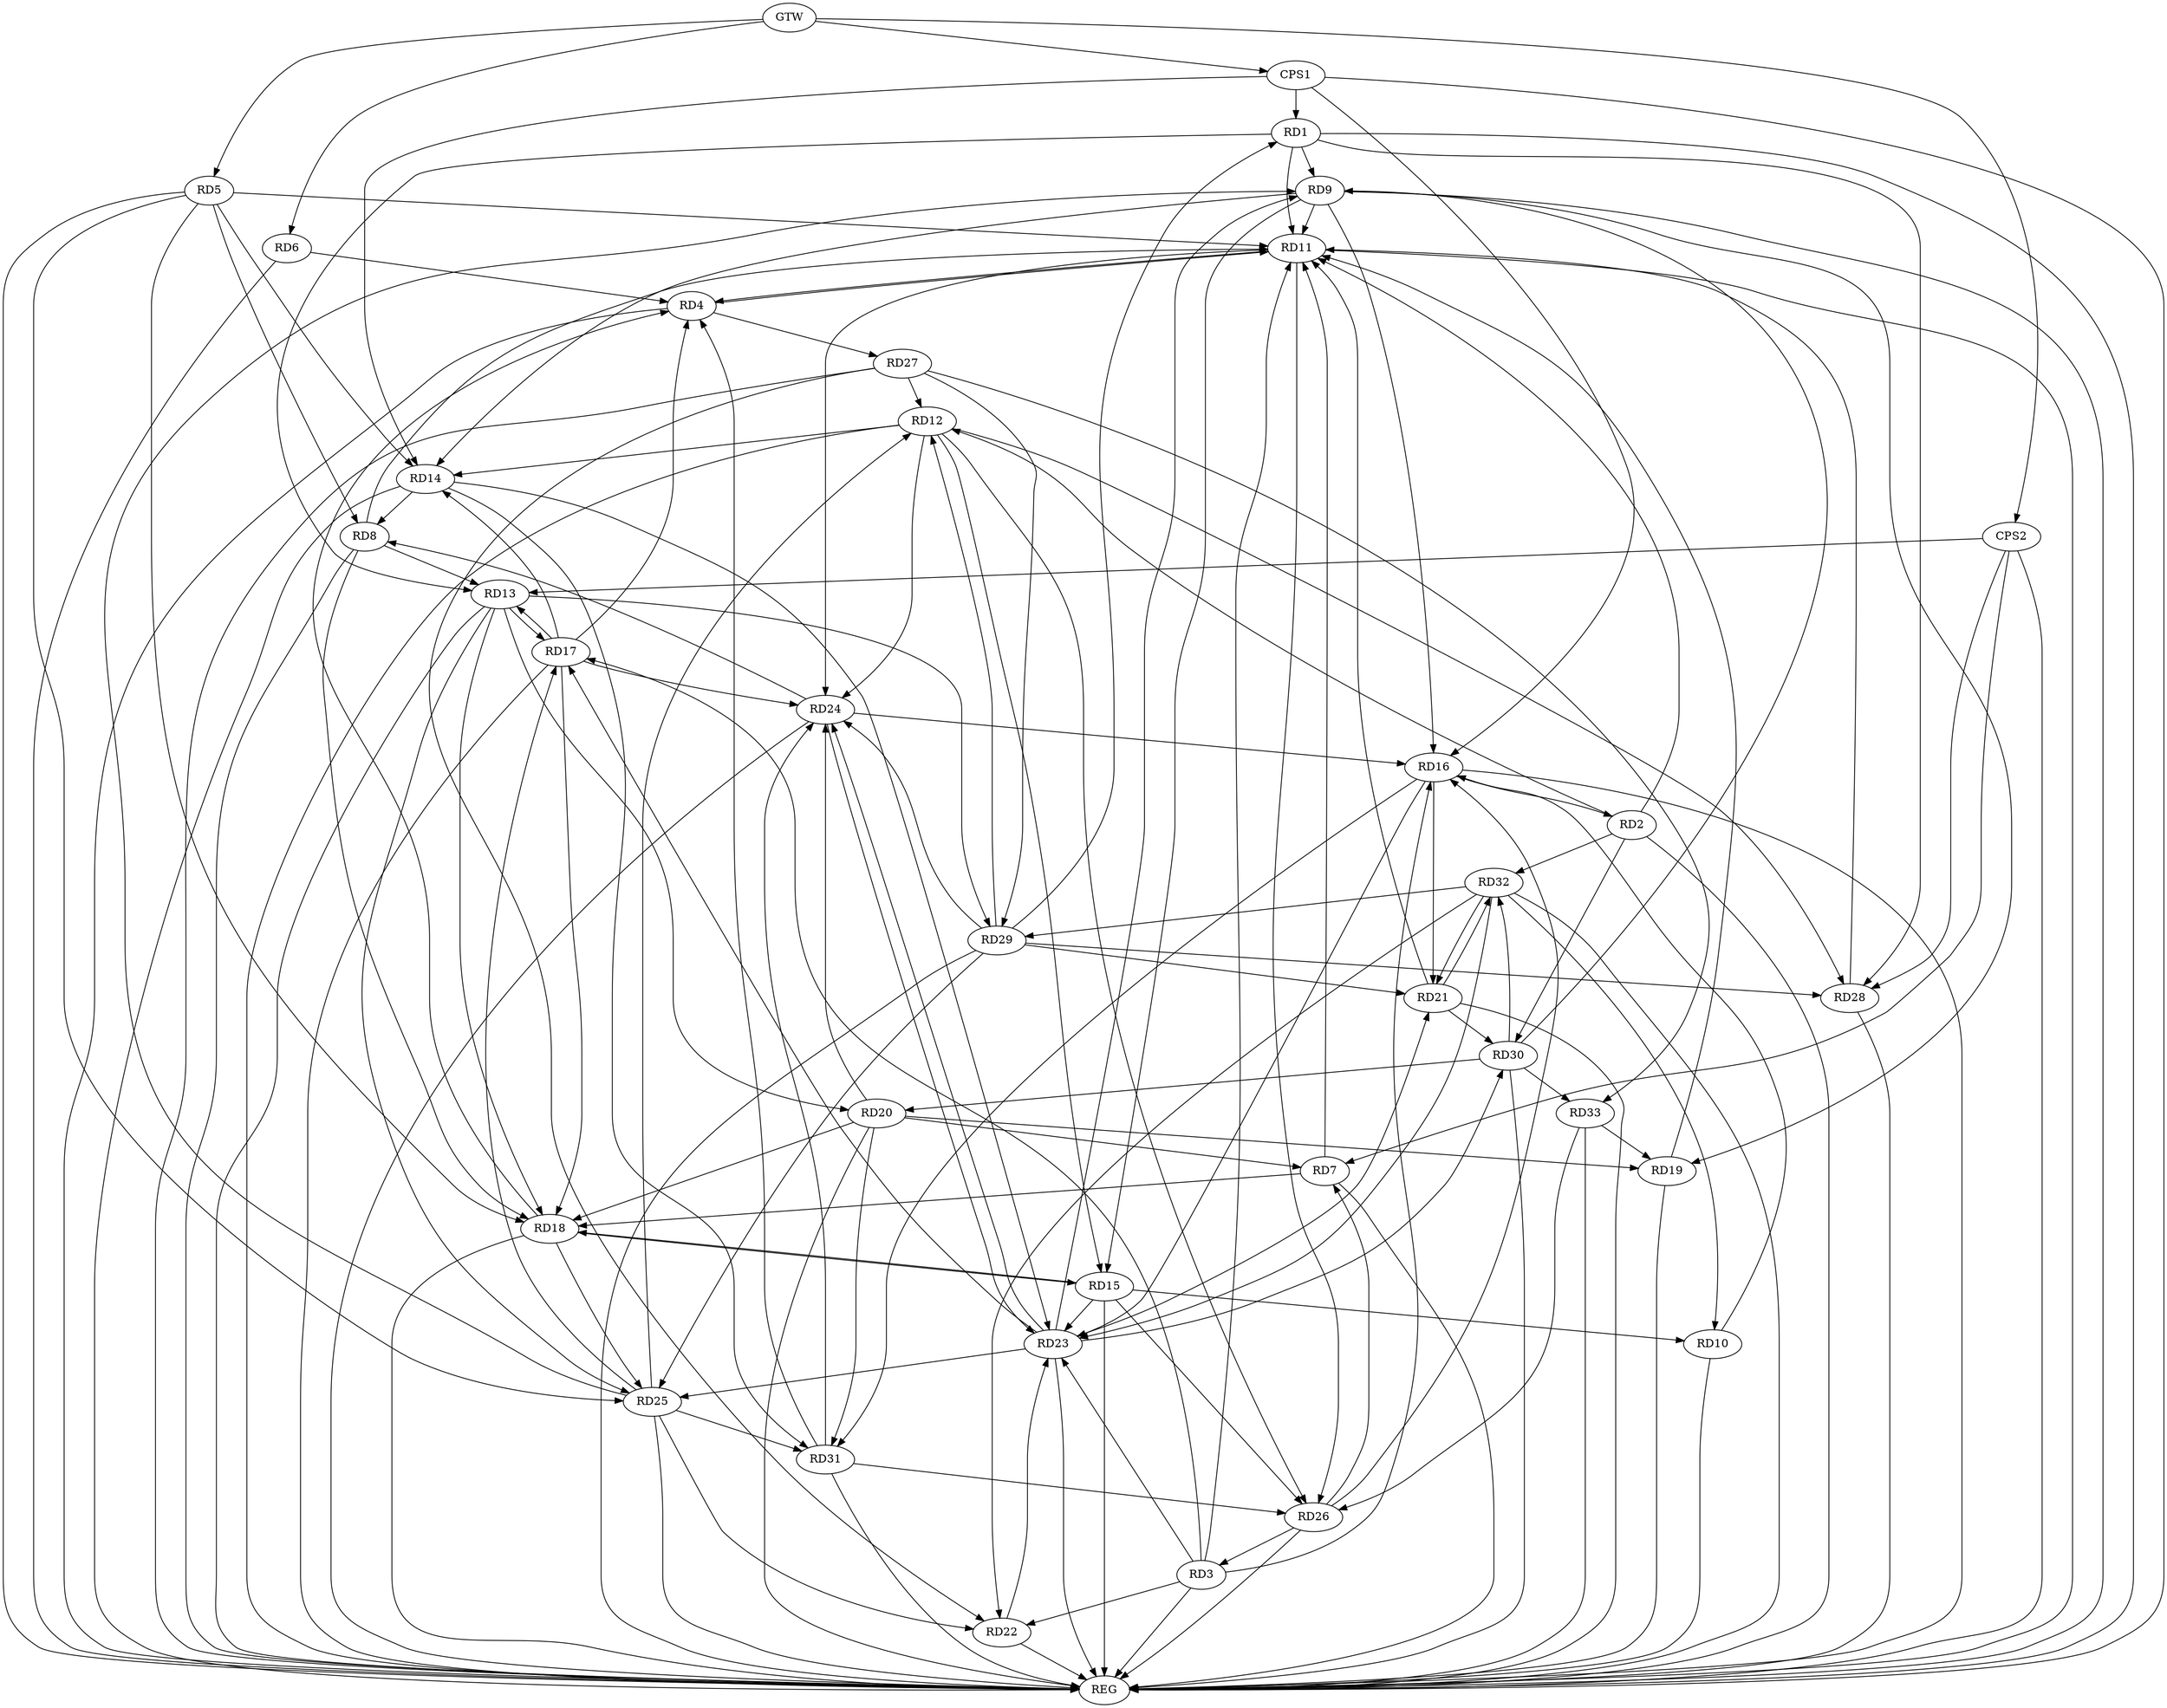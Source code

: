 strict digraph G {
  RD1 [ label="RD1" ];
  RD2 [ label="RD2" ];
  RD3 [ label="RD3" ];
  RD4 [ label="RD4" ];
  RD5 [ label="RD5" ];
  RD6 [ label="RD6" ];
  RD7 [ label="RD7" ];
  RD8 [ label="RD8" ];
  RD9 [ label="RD9" ];
  RD10 [ label="RD10" ];
  RD11 [ label="RD11" ];
  RD12 [ label="RD12" ];
  RD13 [ label="RD13" ];
  RD14 [ label="RD14" ];
  RD15 [ label="RD15" ];
  RD16 [ label="RD16" ];
  RD17 [ label="RD17" ];
  RD18 [ label="RD18" ];
  RD19 [ label="RD19" ];
  RD20 [ label="RD20" ];
  RD21 [ label="RD21" ];
  RD22 [ label="RD22" ];
  RD23 [ label="RD23" ];
  RD24 [ label="RD24" ];
  RD25 [ label="RD25" ];
  RD26 [ label="RD26" ];
  RD27 [ label="RD27" ];
  RD28 [ label="RD28" ];
  RD29 [ label="RD29" ];
  RD30 [ label="RD30" ];
  RD31 [ label="RD31" ];
  RD32 [ label="RD32" ];
  RD33 [ label="RD33" ];
  CPS1 [ label="CPS1" ];
  CPS2 [ label="CPS2" ];
  GTW [ label="GTW" ];
  REG [ label="REG" ];
  RD1 -> RD9;
  RD1 -> RD11;
  RD1 -> RD13;
  RD1 -> RD28;
  RD29 -> RD1;
  RD2 -> RD11;
  RD2 -> RD12;
  RD16 -> RD2;
  RD2 -> RD30;
  RD2 -> RD32;
  RD3 -> RD11;
  RD3 -> RD16;
  RD3 -> RD17;
  RD3 -> RD22;
  RD3 -> RD23;
  RD26 -> RD3;
  RD6 -> RD4;
  RD4 -> RD11;
  RD11 -> RD4;
  RD17 -> RD4;
  RD18 -> RD4;
  RD4 -> RD27;
  RD31 -> RD4;
  RD5 -> RD8;
  RD5 -> RD11;
  RD5 -> RD14;
  RD5 -> RD18;
  RD5 -> RD25;
  RD7 -> RD11;
  RD7 -> RD18;
  RD20 -> RD7;
  RD26 -> RD7;
  RD8 -> RD11;
  RD8 -> RD13;
  RD14 -> RD8;
  RD8 -> RD18;
  RD24 -> RD8;
  RD9 -> RD11;
  RD9 -> RD14;
  RD9 -> RD15;
  RD9 -> RD16;
  RD9 -> RD19;
  RD23 -> RD9;
  RD25 -> RD9;
  RD30 -> RD9;
  RD15 -> RD10;
  RD10 -> RD16;
  RD32 -> RD10;
  RD19 -> RD11;
  RD21 -> RD11;
  RD11 -> RD24;
  RD11 -> RD26;
  RD28 -> RD11;
  RD12 -> RD14;
  RD12 -> RD15;
  RD12 -> RD24;
  RD25 -> RD12;
  RD12 -> RD26;
  RD27 -> RD12;
  RD12 -> RD28;
  RD29 -> RD12;
  RD13 -> RD17;
  RD17 -> RD13;
  RD13 -> RD18;
  RD13 -> RD20;
  RD13 -> RD25;
  RD13 -> RD29;
  RD17 -> RD14;
  RD14 -> RD23;
  RD14 -> RD31;
  RD15 -> RD18;
  RD18 -> RD15;
  RD15 -> RD23;
  RD15 -> RD26;
  RD16 -> RD21;
  RD16 -> RD23;
  RD24 -> RD16;
  RD26 -> RD16;
  RD16 -> RD31;
  RD17 -> RD18;
  RD23 -> RD17;
  RD17 -> RD24;
  RD25 -> RD17;
  RD20 -> RD18;
  RD18 -> RD25;
  RD20 -> RD19;
  RD33 -> RD19;
  RD20 -> RD24;
  RD30 -> RD20;
  RD20 -> RD31;
  RD23 -> RD21;
  RD29 -> RD21;
  RD21 -> RD30;
  RD21 -> RD32;
  RD32 -> RD21;
  RD22 -> RD23;
  RD25 -> RD22;
  RD27 -> RD22;
  RD32 -> RD22;
  RD23 -> RD24;
  RD24 -> RD23;
  RD23 -> RD25;
  RD23 -> RD30;
  RD32 -> RD23;
  RD29 -> RD24;
  RD31 -> RD24;
  RD29 -> RD25;
  RD25 -> RD31;
  RD31 -> RD26;
  RD33 -> RD26;
  RD27 -> RD29;
  RD27 -> RD33;
  RD29 -> RD28;
  RD32 -> RD29;
  RD30 -> RD32;
  RD30 -> RD33;
  CPS1 -> RD14;
  CPS1 -> RD16;
  CPS1 -> RD1;
  CPS2 -> RD13;
  CPS2 -> RD28;
  CPS2 -> RD7;
  GTW -> RD5;
  GTW -> RD6;
  GTW -> CPS1;
  GTW -> CPS2;
  RD1 -> REG;
  RD2 -> REG;
  RD3 -> REG;
  RD4 -> REG;
  RD5 -> REG;
  RD6 -> REG;
  RD7 -> REG;
  RD8 -> REG;
  RD9 -> REG;
  RD10 -> REG;
  RD11 -> REG;
  RD12 -> REG;
  RD13 -> REG;
  RD14 -> REG;
  RD15 -> REG;
  RD16 -> REG;
  RD17 -> REG;
  RD18 -> REG;
  RD19 -> REG;
  RD20 -> REG;
  RD21 -> REG;
  RD22 -> REG;
  RD23 -> REG;
  RD24 -> REG;
  RD25 -> REG;
  RD26 -> REG;
  RD27 -> REG;
  RD28 -> REG;
  RD29 -> REG;
  RD30 -> REG;
  RD31 -> REG;
  RD32 -> REG;
  RD33 -> REG;
  CPS1 -> REG;
  CPS2 -> REG;
}
